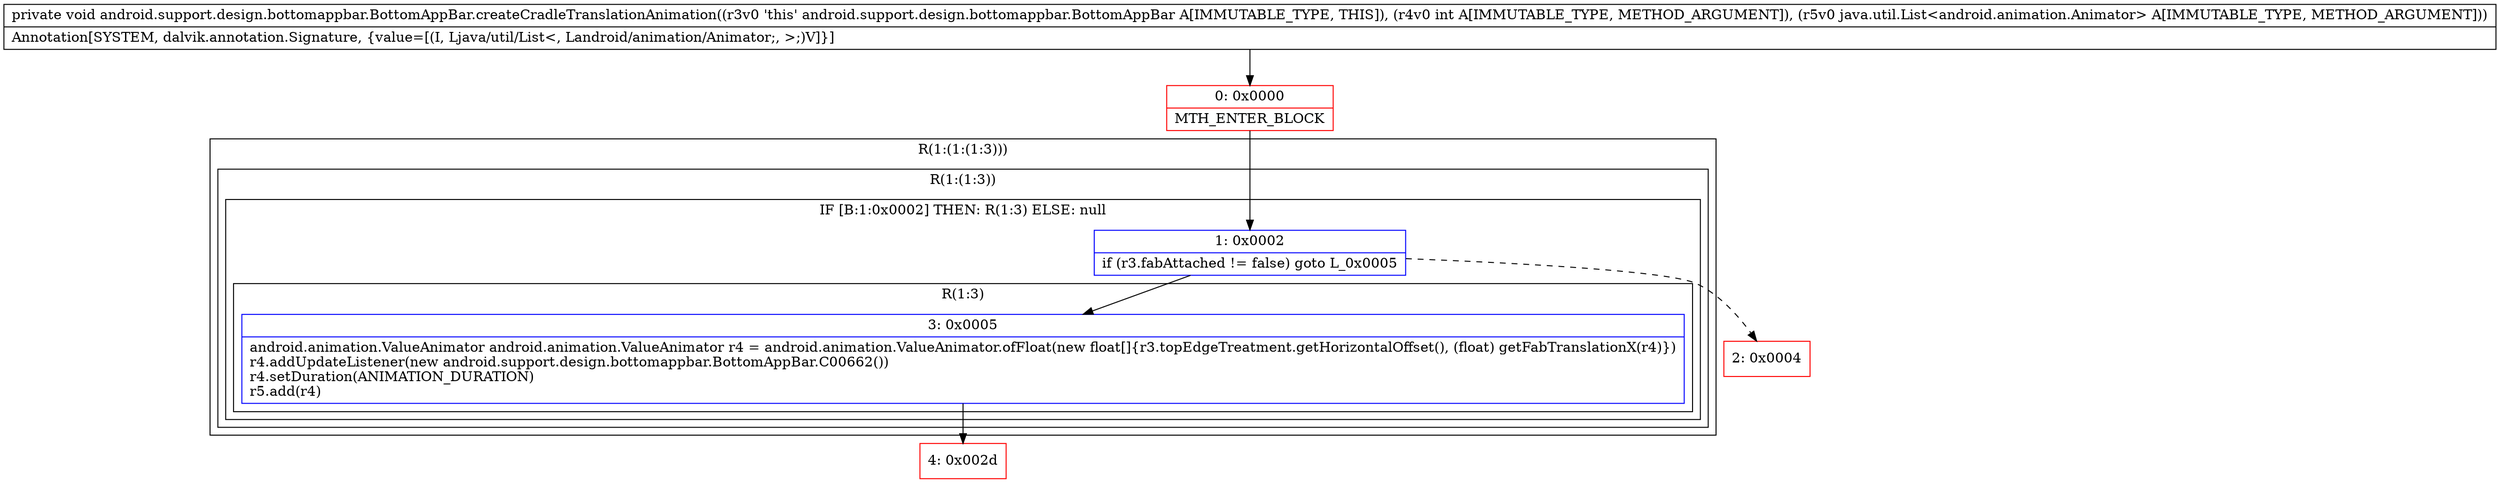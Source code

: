 digraph "CFG forandroid.support.design.bottomappbar.BottomAppBar.createCradleTranslationAnimation(ILjava\/util\/List;)V" {
subgraph cluster_Region_1116438059 {
label = "R(1:(1:(1:3)))";
node [shape=record,color=blue];
subgraph cluster_Region_1612916927 {
label = "R(1:(1:3))";
node [shape=record,color=blue];
subgraph cluster_IfRegion_1564726005 {
label = "IF [B:1:0x0002] THEN: R(1:3) ELSE: null";
node [shape=record,color=blue];
Node_1 [shape=record,label="{1\:\ 0x0002|if (r3.fabAttached != false) goto L_0x0005\l}"];
subgraph cluster_Region_1415111679 {
label = "R(1:3)";
node [shape=record,color=blue];
Node_3 [shape=record,label="{3\:\ 0x0005|android.animation.ValueAnimator android.animation.ValueAnimator r4 = android.animation.ValueAnimator.ofFloat(new float[]\{r3.topEdgeTreatment.getHorizontalOffset(), (float) getFabTranslationX(r4)\})\lr4.addUpdateListener(new android.support.design.bottomappbar.BottomAppBar.C00662())\lr4.setDuration(ANIMATION_DURATION)\lr5.add(r4)\l}"];
}
}
}
}
Node_0 [shape=record,color=red,label="{0\:\ 0x0000|MTH_ENTER_BLOCK\l}"];
Node_2 [shape=record,color=red,label="{2\:\ 0x0004}"];
Node_4 [shape=record,color=red,label="{4\:\ 0x002d}"];
MethodNode[shape=record,label="{private void android.support.design.bottomappbar.BottomAppBar.createCradleTranslationAnimation((r3v0 'this' android.support.design.bottomappbar.BottomAppBar A[IMMUTABLE_TYPE, THIS]), (r4v0 int A[IMMUTABLE_TYPE, METHOD_ARGUMENT]), (r5v0 java.util.List\<android.animation.Animator\> A[IMMUTABLE_TYPE, METHOD_ARGUMENT]))  | Annotation[SYSTEM, dalvik.annotation.Signature, \{value=[(I, Ljava\/util\/List\<, Landroid\/animation\/Animator;, \>;)V]\}]\l}"];
MethodNode -> Node_0;
Node_1 -> Node_2[style=dashed];
Node_1 -> Node_3;
Node_3 -> Node_4;
Node_0 -> Node_1;
}


